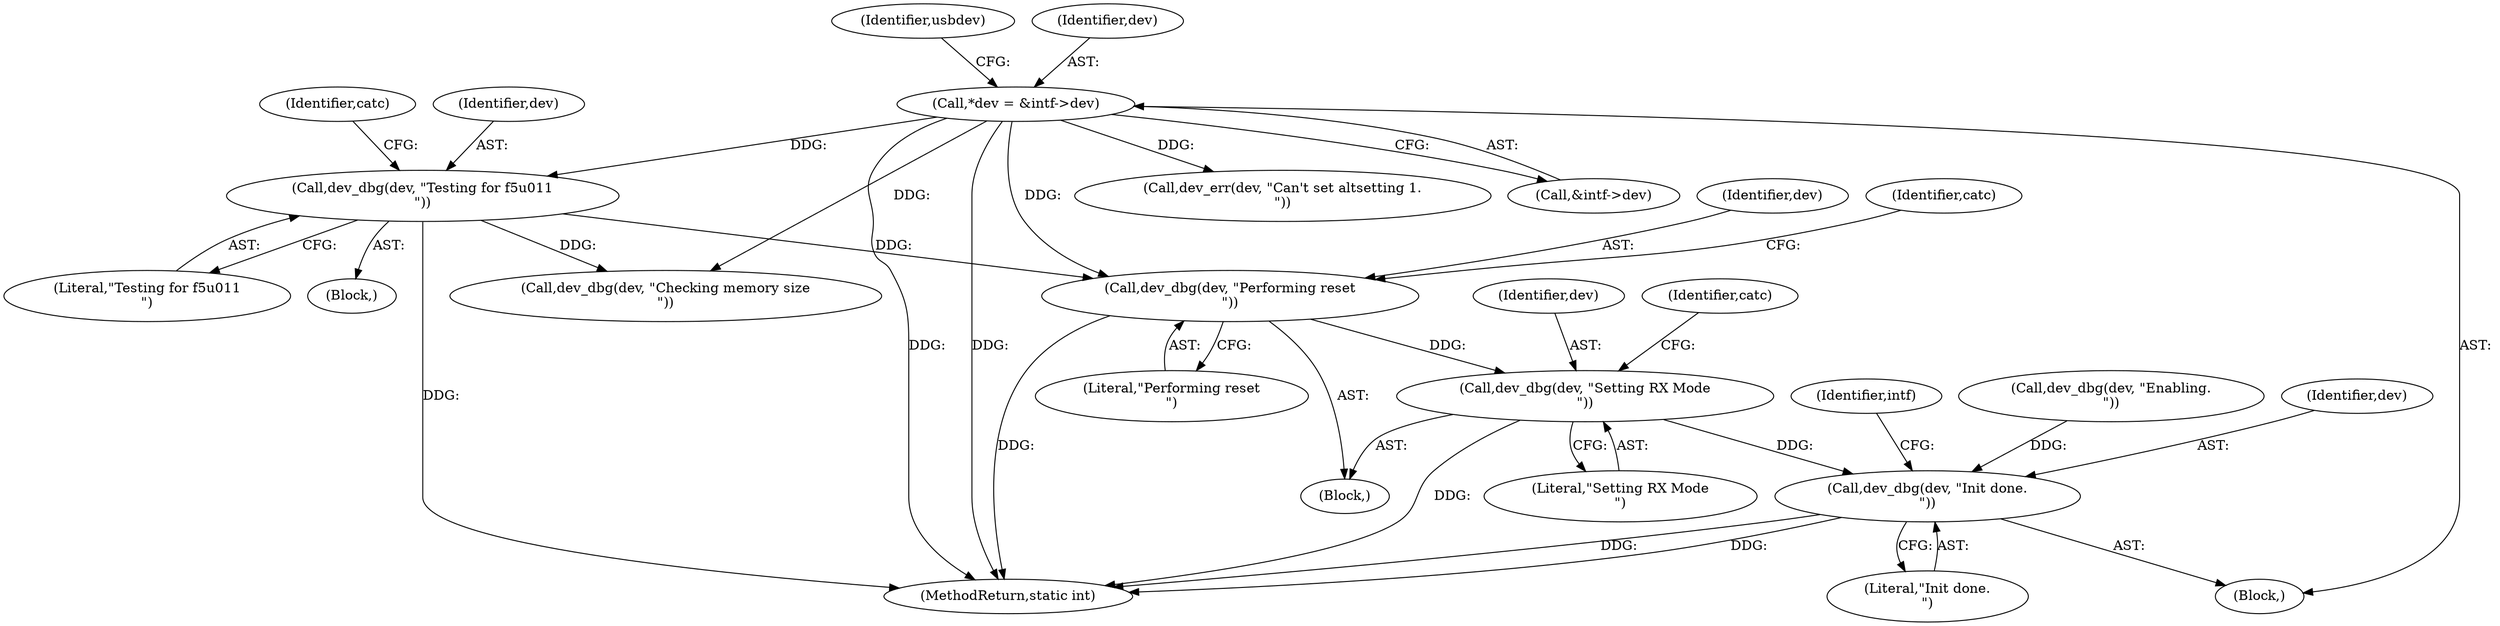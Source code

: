 digraph "0_linux_2d6a0e9de03ee658a9adc3bfb2f0ca55dff1e478@pointer" {
"1000588" [label="(Call,dev_dbg(dev, \"Setting RX Mode\n\"))"];
"1000578" [label="(Call,dev_dbg(dev, \"Performing reset\n\"))"];
"1000106" [label="(Call,*dev = &intf->dev)"];
"1000303" [label="(Call,dev_dbg(dev, \"Testing for f5u011\n\"))"];
"1000614" [label="(Call,dev_dbg(dev, \"Init done.\n\"))"];
"1000614" [label="(Call,dev_dbg(dev, \"Init done.\n\"))"];
"1000580" [label="(Literal,\"Performing reset\n\")"];
"1000308" [label="(Identifier,catc)"];
"1000305" [label="(Literal,\"Testing for f5u011\n\")"];
"1000618" [label="(Identifier,intf)"];
"1000588" [label="(Call,dev_dbg(dev, \"Setting RX Mode\n\"))"];
"1000589" [label="(Identifier,dev)"];
"1000577" [label="(Block,)"];
"1000303" [label="(Call,dev_dbg(dev, \"Testing for f5u011\n\"))"];
"1000616" [label="(Literal,\"Init done.\n\")"];
"1000660" [label="(MethodReturn,static int)"];
"1000302" [label="(Block,)"];
"1000304" [label="(Identifier,dev)"];
"1000578" [label="(Call,dev_dbg(dev, \"Performing reset\n\"))"];
"1000114" [label="(Identifier,usbdev)"];
"1000107" [label="(Identifier,dev)"];
"1000579" [label="(Identifier,dev)"];
"1000391" [label="(Call,dev_dbg(dev, \"Checking memory size\n\"))"];
"1000590" [label="(Literal,\"Setting RX Mode\n\")"];
"1000104" [label="(Block,)"];
"1000547" [label="(Call,dev_dbg(dev, \"Enabling.\n\"))"];
"1000106" [label="(Call,*dev = &intf->dev)"];
"1000134" [label="(Call,dev_err(dev, \"Can't set altsetting 1.\n\"))"];
"1000615" [label="(Identifier,dev)"];
"1000108" [label="(Call,&intf->dev)"];
"1000582" [label="(Identifier,catc)"];
"1000594" [label="(Identifier,catc)"];
"1000588" -> "1000577"  [label="AST: "];
"1000588" -> "1000590"  [label="CFG: "];
"1000589" -> "1000588"  [label="AST: "];
"1000590" -> "1000588"  [label="AST: "];
"1000594" -> "1000588"  [label="CFG: "];
"1000588" -> "1000660"  [label="DDG: "];
"1000578" -> "1000588"  [label="DDG: "];
"1000588" -> "1000614"  [label="DDG: "];
"1000578" -> "1000577"  [label="AST: "];
"1000578" -> "1000580"  [label="CFG: "];
"1000579" -> "1000578"  [label="AST: "];
"1000580" -> "1000578"  [label="AST: "];
"1000582" -> "1000578"  [label="CFG: "];
"1000578" -> "1000660"  [label="DDG: "];
"1000106" -> "1000578"  [label="DDG: "];
"1000303" -> "1000578"  [label="DDG: "];
"1000106" -> "1000104"  [label="AST: "];
"1000106" -> "1000108"  [label="CFG: "];
"1000107" -> "1000106"  [label="AST: "];
"1000108" -> "1000106"  [label="AST: "];
"1000114" -> "1000106"  [label="CFG: "];
"1000106" -> "1000660"  [label="DDG: "];
"1000106" -> "1000660"  [label="DDG: "];
"1000106" -> "1000134"  [label="DDG: "];
"1000106" -> "1000303"  [label="DDG: "];
"1000106" -> "1000391"  [label="DDG: "];
"1000303" -> "1000302"  [label="AST: "];
"1000303" -> "1000305"  [label="CFG: "];
"1000304" -> "1000303"  [label="AST: "];
"1000305" -> "1000303"  [label="AST: "];
"1000308" -> "1000303"  [label="CFG: "];
"1000303" -> "1000660"  [label="DDG: "];
"1000303" -> "1000391"  [label="DDG: "];
"1000614" -> "1000104"  [label="AST: "];
"1000614" -> "1000616"  [label="CFG: "];
"1000615" -> "1000614"  [label="AST: "];
"1000616" -> "1000614"  [label="AST: "];
"1000618" -> "1000614"  [label="CFG: "];
"1000614" -> "1000660"  [label="DDG: "];
"1000614" -> "1000660"  [label="DDG: "];
"1000547" -> "1000614"  [label="DDG: "];
}

